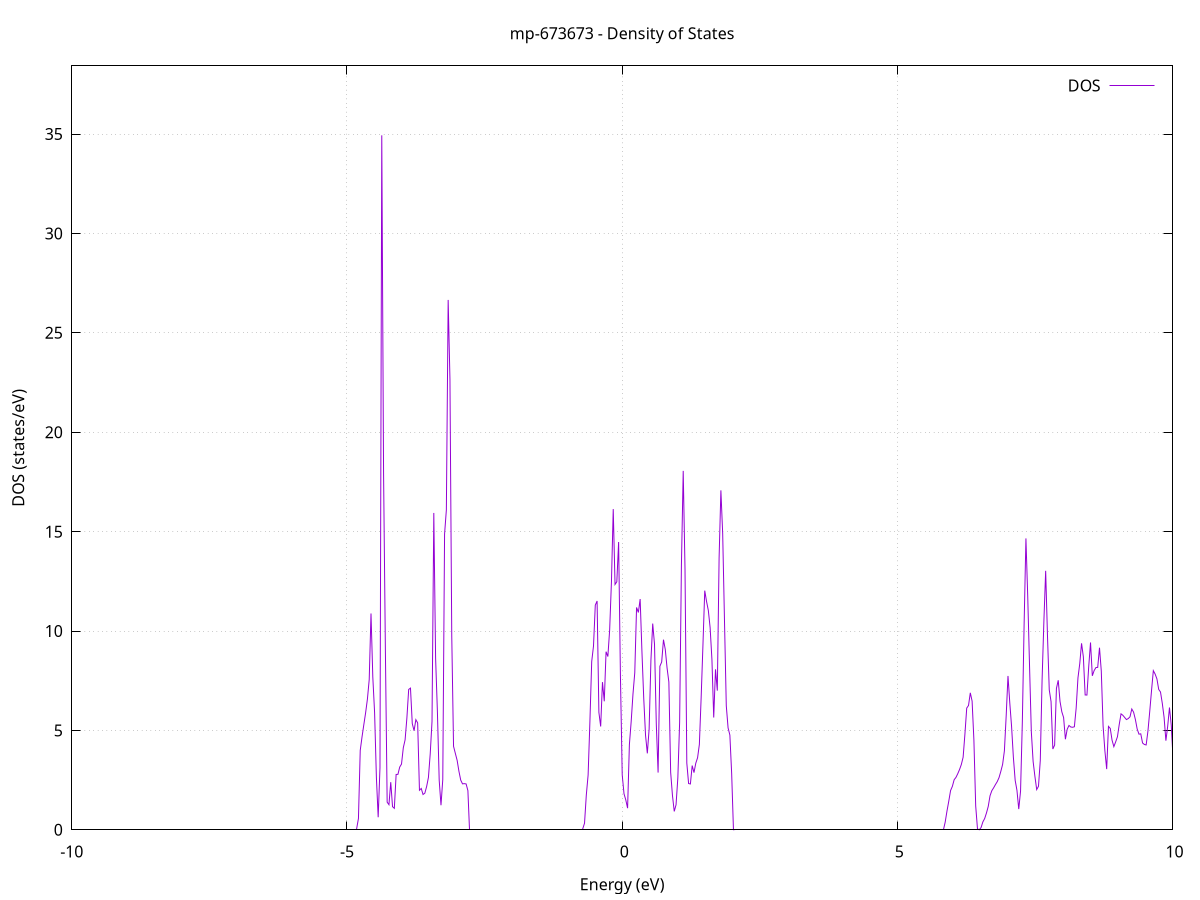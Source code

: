 set title 'mp-673673 - Density of States'
set xlabel 'Energy (eV)'
set ylabel 'DOS (states/eV)'
set grid
set xrange [-10:10]
set yrange [0:38.433]
set xzeroaxis lt -1
set terminal png size 800,600
set output 'mp-673673_dos_gnuplot.png'
plot '-' using 1:2 with lines title 'DOS'
-37.068400 0.000000
-37.035800 0.000000
-37.003200 0.000000
-36.970600 0.000000
-36.938000 0.000000
-36.905400 0.000000
-36.872800 0.000000
-36.840200 0.000000
-36.807600 0.000000
-36.775000 0.000000
-36.742400 0.000000
-36.709800 0.000000
-36.677200 0.000000
-36.644600 0.000000
-36.612000 0.000000
-36.579400 0.000000
-36.546800 0.000000
-36.514200 0.000000
-36.481600 0.000000
-36.449000 0.000000
-36.416400 0.000000
-36.383800 0.000000
-36.351200 0.000000
-36.318600 0.000000
-36.286000 0.000000
-36.253400 0.000000
-36.220800 0.000000
-36.188200 0.000000
-36.155600 0.000000
-36.123000 0.000000
-36.090400 0.000000
-36.057700 0.000000
-36.025100 0.000000
-35.992500 0.000000
-35.959900 0.000000
-35.927300 0.000000
-35.894700 0.000000
-35.862100 0.000000
-35.829500 0.000000
-35.796900 0.000000
-35.764300 0.000000
-35.731700 0.000000
-35.699100 0.000000
-35.666500 0.000000
-35.633900 0.000000
-35.601300 0.000000
-35.568700 0.000000
-35.536100 0.000000
-35.503500 0.000000
-35.470900 0.000000
-35.438300 0.000000
-35.405700 0.000000
-35.373100 0.000000
-35.340500 0.000000
-35.307900 0.000000
-35.275300 0.000000
-35.242700 0.000000
-35.210100 0.000000
-35.177500 0.000000
-35.144900 0.000000
-35.112300 0.000000
-35.079700 0.000000
-35.047100 0.000000
-35.014500 0.000000
-34.981800 0.000000
-34.949200 0.000000
-34.916600 0.000000
-34.884000 0.000000
-34.851400 0.000000
-34.818800 0.000000
-34.786200 0.000000
-34.753600 0.000000
-34.721000 0.000000
-34.688400 0.000000
-34.655800 0.000000
-34.623200 0.000000
-34.590600 0.000000
-34.558000 0.000000
-34.525400 0.000000
-34.492800 0.000000
-34.460200 0.000000
-34.427600 0.000000
-34.395000 0.000000
-34.362400 0.000000
-34.329800 0.000000
-34.297200 0.000000
-34.264600 0.000000
-34.232000 0.000000
-34.199400 0.000000
-34.166800 0.000000
-34.134200 0.000000
-34.101600 28.350800
-34.069000 0.000000
-34.036400 0.000000
-34.003800 0.000000
-33.971200 0.000000
-33.938600 36.189800
-33.905900 0.000000
-33.873300 0.000000
-33.840700 0.000000
-33.808100 0.000000
-33.775500 0.000000
-33.742900 0.000000
-33.710300 0.000000
-33.677700 0.000000
-33.645100 0.000000
-33.612500 0.000000
-33.579900 0.000000
-33.547300 0.000000
-33.514700 0.000000
-33.482100 0.000000
-33.449500 0.000000
-33.416900 0.000000
-33.384300 0.000000
-33.351700 0.000000
-33.319100 0.000000
-33.286500 0.000000
-33.253900 0.000000
-33.221300 0.000000
-33.188700 0.000000
-33.156100 0.000000
-33.123500 0.000000
-33.090900 0.000000
-33.058300 0.000000
-33.025700 0.000000
-32.993100 0.000000
-32.960500 0.000000
-32.927900 0.000000
-32.895300 0.000000
-32.862700 0.000000
-32.830100 0.000000
-32.797400 0.000000
-32.764800 0.000000
-32.732200 0.000000
-32.699600 0.000000
-32.667000 0.000000
-32.634400 0.000000
-32.601800 0.000000
-32.569200 0.000000
-32.536600 0.000000
-32.504000 0.000000
-32.471400 0.000000
-32.438800 0.000000
-32.406200 0.000000
-32.373600 0.000000
-32.341000 0.000000
-32.308400 0.000000
-32.275800 0.000000
-32.243200 0.000000
-32.210600 0.000000
-32.178000 0.000000
-32.145400 0.000000
-32.112800 0.000000
-32.080200 0.000000
-32.047600 0.000000
-32.015000 0.000000
-31.982400 0.000000
-31.949800 0.000000
-31.917200 0.000000
-31.884600 0.000000
-31.852000 0.000000
-31.819400 0.000000
-31.786800 0.000000
-31.754200 0.000000
-31.721500 0.000000
-31.688900 0.000000
-31.656300 0.000000
-31.623700 0.000000
-31.591100 0.000000
-31.558500 0.000000
-31.525900 0.000000
-31.493300 0.000000
-31.460700 0.000000
-31.428100 0.000000
-31.395500 0.000000
-31.362900 0.000000
-31.330300 0.000000
-31.297700 0.000000
-31.265100 0.000000
-31.232500 0.000000
-31.199900 0.000000
-31.167300 0.000000
-31.134700 0.000000
-31.102100 0.000000
-31.069500 0.000000
-31.036900 0.000000
-31.004300 0.000000
-30.971700 0.000000
-30.939100 0.000000
-30.906500 0.000000
-30.873900 0.000000
-30.841300 0.000000
-30.808700 0.000000
-30.776100 0.000000
-30.743500 0.000000
-30.710900 0.000000
-30.678300 0.000000
-30.645600 0.000000
-30.613000 0.000000
-30.580400 0.000000
-30.547800 0.000000
-30.515200 0.000000
-30.482600 0.000000
-30.450000 0.000000
-30.417400 0.000000
-30.384800 0.000000
-30.352200 0.000000
-30.319600 0.000000
-30.287000 0.000000
-30.254400 0.000000
-30.221800 0.000000
-30.189200 0.000000
-30.156600 0.000000
-30.124000 0.000000
-30.091400 0.000000
-30.058800 0.000000
-30.026200 0.000000
-29.993600 0.000000
-29.961000 0.000000
-29.928400 0.000000
-29.895800 0.000000
-29.863200 0.000000
-29.830600 0.000000
-29.798000 0.000000
-29.765400 0.000000
-29.732800 0.000000
-29.700200 0.000000
-29.667600 0.000000
-29.635000 0.000000
-29.602400 0.000000
-29.569700 0.000000
-29.537100 0.000000
-29.504500 0.000000
-29.471900 0.000000
-29.439300 0.000000
-29.406700 0.000000
-29.374100 0.000000
-29.341500 0.000000
-29.308900 0.000000
-29.276300 0.000000
-29.243700 0.000000
-29.211100 0.000000
-29.178500 0.000000
-29.145900 0.000000
-29.113300 0.000000
-29.080700 0.000000
-29.048100 0.000000
-29.015500 0.000000
-28.982900 0.000000
-28.950300 0.000000
-28.917700 0.000000
-28.885100 0.000000
-28.852500 0.000000
-28.819900 0.000000
-28.787300 0.000000
-28.754700 0.000000
-28.722100 0.000000
-28.689500 0.000000
-28.656900 0.000000
-28.624300 0.000000
-28.591700 0.000000
-28.559100 0.000000
-28.526500 0.000000
-28.493900 0.000000
-28.461200 0.000000
-28.428600 0.000000
-28.396000 0.000000
-28.363400 0.000000
-28.330800 0.000000
-28.298200 0.000000
-28.265600 0.000000
-28.233000 0.000000
-28.200400 0.000000
-28.167800 0.000000
-28.135200 0.000000
-28.102600 0.000000
-28.070000 0.000000
-28.037400 0.000000
-28.004800 0.000000
-27.972200 0.000000
-27.939600 0.000000
-27.907000 0.000000
-27.874400 0.000000
-27.841800 0.000000
-27.809200 0.000000
-27.776600 0.000000
-27.744000 0.000000
-27.711400 0.000000
-27.678800 0.000000
-27.646200 0.000000
-27.613600 0.000000
-27.581000 0.000000
-27.548400 0.000000
-27.515800 0.000000
-27.483200 0.000000
-27.450600 0.000000
-27.418000 0.000000
-27.385300 0.000000
-27.352700 0.000000
-27.320100 0.000000
-27.287500 0.000000
-27.254900 0.000000
-27.222300 0.000000
-27.189700 0.000000
-27.157100 0.000000
-27.124500 0.000000
-27.091900 0.000000
-27.059300 0.000000
-27.026700 0.000000
-26.994100 0.000000
-26.961500 0.000000
-26.928900 0.000000
-26.896300 0.000000
-26.863700 0.000000
-26.831100 0.000000
-26.798500 0.000000
-26.765900 0.000000
-26.733300 0.000000
-26.700700 0.000000
-26.668100 0.000000
-26.635500 0.000000
-26.602900 0.000000
-26.570300 0.000000
-26.537700 0.000000
-26.505100 0.000000
-26.472500 0.000000
-26.439900 0.000000
-26.407300 0.000000
-26.374700 0.000000
-26.342100 0.000000
-26.309400 0.000000
-26.276800 0.000000
-26.244200 0.000000
-26.211600 0.000000
-26.179000 0.000000
-26.146400 0.000000
-26.113800 0.000000
-26.081200 0.000000
-26.048600 0.000000
-26.016000 0.000000
-25.983400 0.000000
-25.950800 0.000000
-25.918200 0.000000
-25.885600 0.000000
-25.853000 0.000000
-25.820400 0.000000
-25.787800 0.000000
-25.755200 0.000000
-25.722600 0.000000
-25.690000 0.000000
-25.657400 0.000000
-25.624800 0.000000
-25.592200 0.000000
-25.559600 0.000000
-25.527000 0.000000
-25.494400 0.000000
-25.461800 0.000000
-25.429200 0.000000
-25.396600 0.000000
-25.364000 0.000000
-25.331400 0.000000
-25.298800 0.000000
-25.266200 0.000000
-25.233500 0.000000
-25.200900 0.000000
-25.168300 0.000000
-25.135700 0.000000
-25.103100 0.000000
-25.070500 0.000000
-25.037900 0.000000
-25.005300 0.000000
-24.972700 0.000000
-24.940100 0.000000
-24.907500 0.000000
-24.874900 0.000000
-24.842300 0.000000
-24.809700 0.000000
-24.777100 0.000000
-24.744500 0.000000
-24.711900 0.000000
-24.679300 0.000000
-24.646700 0.000000
-24.614100 0.000000
-24.581500 0.000000
-24.548900 0.000000
-24.516300 0.000000
-24.483700 0.000000
-24.451100 0.000000
-24.418500 0.000000
-24.385900 0.000000
-24.353300 0.000000
-24.320700 0.000000
-24.288100 0.000000
-24.255500 0.000000
-24.222900 0.000000
-24.190300 0.000000
-24.157700 0.000000
-24.125000 0.000000
-24.092400 0.000000
-24.059800 0.000000
-24.027200 0.000000
-23.994600 0.000000
-23.962000 0.000000
-23.929400 0.000000
-23.896800 0.000000
-23.864200 0.000000
-23.831600 0.000000
-23.799000 0.000000
-23.766400 0.000000
-23.733800 0.000000
-23.701200 0.000000
-23.668600 0.000000
-23.636000 0.000000
-23.603400 0.000000
-23.570800 0.000000
-23.538200 0.000000
-23.505600 0.000000
-23.473000 0.000000
-23.440400 0.000000
-23.407800 0.000000
-23.375200 0.000000
-23.342600 0.000000
-23.310000 0.000000
-23.277400 0.000000
-23.244800 0.000000
-23.212200 0.000000
-23.179600 0.000000
-23.147000 0.000000
-23.114400 0.000000
-23.081800 0.000000
-23.049100 0.000000
-23.016500 0.000000
-22.983900 0.000000
-22.951300 0.000000
-22.918700 0.000000
-22.886100 0.000000
-22.853500 0.000000
-22.820900 0.000000
-22.788300 0.000000
-22.755700 0.000000
-22.723100 0.000000
-22.690500 0.000000
-22.657900 0.000000
-22.625300 0.000000
-22.592700 0.000000
-22.560100 0.000000
-22.527500 0.000000
-22.494900 0.000000
-22.462300 0.000000
-22.429700 0.000000
-22.397100 0.000000
-22.364500 0.000000
-22.331900 0.000000
-22.299300 0.000000
-22.266700 0.000000
-22.234100 0.000000
-22.201500 0.000000
-22.168900 0.000000
-22.136300 0.000000
-22.103700 0.000000
-22.071100 0.000000
-22.038500 0.000000
-22.005900 0.000000
-21.973200 0.000000
-21.940600 0.000000
-21.908000 0.000000
-21.875400 0.000000
-21.842800 0.000000
-21.810200 0.000000
-21.777600 0.000000
-21.745000 0.000000
-21.712400 0.000000
-21.679800 0.000000
-21.647200 0.000000
-21.614600 0.000000
-21.582000 0.000000
-21.549400 0.000000
-21.516800 0.000000
-21.484200 0.000000
-21.451600 0.000000
-21.419000 0.000000
-21.386400 0.000000
-21.353800 0.000000
-21.321200 0.000000
-21.288600 19.414600
-21.256000 9.334700
-21.223400 7.999400
-21.190800 6.900000
-21.158200 5.307600
-21.125600 4.491900
-21.093000 4.662100
-21.060400 4.944500
-21.027800 0.000000
-20.995200 45.586600
-20.962600 4.026000
-20.930000 2.809500
-20.897300 0.727800
-20.864700 0.000000
-20.832100 0.000000
-20.799500 0.000000
-20.766900 0.000000
-20.734300 0.000000
-20.701700 0.000000
-20.669100 0.000000
-20.636500 0.000000
-20.603900 0.000000
-20.571300 0.000000
-20.538700 0.000000
-20.506100 0.000000
-20.473500 0.000000
-20.440900 0.000000
-20.408300 0.000000
-20.375700 0.000000
-20.343100 0.000000
-20.310500 0.000000
-20.277900 0.000000
-20.245300 0.000000
-20.212700 0.000000
-20.180100 0.000000
-20.147500 0.000000
-20.114900 0.000000
-20.082300 0.000000
-20.049700 0.000000
-20.017100 0.000000
-19.984500 0.000000
-19.951900 0.000000
-19.919300 0.000000
-19.886700 0.000000
-19.854100 0.000000
-19.821500 0.000000
-19.788800 0.000000
-19.756200 0.000000
-19.723600 0.000000
-19.691000 0.000000
-19.658400 0.000000
-19.625800 0.000000
-19.593200 0.000000
-19.560600 0.000000
-19.528000 0.000000
-19.495400 0.000000
-19.462800 0.000000
-19.430200 0.000000
-19.397600 0.000000
-19.365000 0.000000
-19.332400 0.000000
-19.299800 0.000000
-19.267200 0.000000
-19.234600 0.000000
-19.202000 0.000000
-19.169400 0.000000
-19.136800 0.000000
-19.104200 0.000000
-19.071600 0.000000
-19.039000 0.000000
-19.006400 0.000000
-18.973800 0.000000
-18.941200 0.000000
-18.908600 0.000000
-18.876000 0.000000
-18.843400 0.000000
-18.810800 0.000000
-18.778200 0.000000
-18.745600 0.000000
-18.712900 0.000000
-18.680300 0.000000
-18.647700 0.000000
-18.615100 0.000000
-18.582500 0.000000
-18.549900 0.000000
-18.517300 0.000000
-18.484700 0.000000
-18.452100 0.000000
-18.419500 0.000000
-18.386900 0.000000
-18.354300 0.000000
-18.321700 0.000000
-18.289100 0.000000
-18.256500 0.000000
-18.223900 0.000000
-18.191300 0.000000
-18.158700 0.000000
-18.126100 0.000000
-18.093500 0.000000
-18.060900 0.000000
-18.028300 0.000000
-17.995700 0.000000
-17.963100 0.000000
-17.930500 0.000000
-17.897900 0.000000
-17.865300 0.000000
-17.832700 0.000000
-17.800100 0.000000
-17.767500 0.000000
-17.734900 0.000000
-17.702300 0.000000
-17.669700 0.000000
-17.637000 0.000000
-17.604400 0.000000
-17.571800 0.000000
-17.539200 0.000000
-17.506600 0.000000
-17.474000 0.000000
-17.441400 0.000000
-17.408800 0.000000
-17.376200 0.000000
-17.343600 0.000000
-17.311000 0.000000
-17.278400 0.000000
-17.245800 0.000000
-17.213200 0.000000
-17.180600 0.000000
-17.148000 0.000000
-17.115400 0.000000
-17.082800 0.000000
-17.050200 0.000000
-17.017600 0.000000
-16.985000 0.000000
-16.952400 0.000000
-16.919800 0.000000
-16.887200 0.000000
-16.854600 0.000000
-16.822000 0.000000
-16.789400 0.000000
-16.756800 3.314600
-16.724200 3.041200
-16.691600 3.829700
-16.659000 4.604100
-16.626400 6.311900
-16.593800 11.562500
-16.561100 16.267800
-16.528500 11.066000
-16.495900 1.080100
-16.463300 0.836900
-16.430700 6.045100
-16.398100 6.602500
-16.365500 5.682600
-16.332900 4.839000
-16.300300 3.403900
-16.267700 2.992900
-16.235100 2.638100
-16.202500 2.374900
-16.169900 2.087800
-16.137300 1.881800
-16.104700 1.788900
-16.072100 1.684100
-16.039500 1.560900
-16.006900 1.470200
-15.974300 1.363200
-15.941700 1.273700
-15.909100 1.218200
-15.876500 1.160200
-15.843900 1.096300
-15.811300 1.041000
-15.778700 0.988600
-15.746100 0.933400
-15.713500 0.883000
-15.680900 0.835100
-15.648300 0.791200
-15.615700 0.749200
-15.583100 0.721900
-15.550500 0.685300
-15.517900 4.478200
-15.485300 16.031000
-15.452600 10.654300
-15.420000 16.270400
-15.387400 7.968000
-15.354800 15.330500
-15.322200 25.131100
-15.289600 16.790500
-15.257000 11.482500
-15.224400 18.969300
-15.191800 25.490300
-15.159200 22.590500
-15.126600 4.049400
-15.094000 5.938000
-15.061400 10.610800
-15.028800 9.022600
-14.996200 6.158900
-14.963600 4.903000
-14.931000 3.816600
-14.898400 3.205300
-14.865800 2.832600
-14.833200 2.716100
-14.800600 2.372100
-14.768000 2.126600
-14.735400 0.000000
-14.702800 0.000000
-14.670200 0.000000
-14.637600 0.000000
-14.605000 0.000000
-14.572400 0.000000
-14.539800 0.000000
-14.507200 0.000000
-14.474600 0.000000
-14.442000 0.000000
-14.409400 0.000000
-14.376700 0.000000
-14.344100 0.000000
-14.311500 0.000000
-14.278900 0.000000
-14.246300 0.000000
-14.213700 0.000000
-14.181100 0.000000
-14.148500 0.000000
-14.115900 0.000000
-14.083300 0.000000
-14.050700 0.000000
-14.018100 0.000000
-13.985500 0.000000
-13.952900 0.000000
-13.920300 0.000000
-13.887700 0.033000
-13.855100 0.627100
-13.822500 0.694000
-13.789900 0.744800
-13.757300 0.768500
-13.724700 0.796800
-13.692100 0.852400
-13.659500 0.908000
-13.626900 0.939000
-13.594300 0.996500
-13.561700 1.062000
-13.529100 1.114200
-13.496500 1.163300
-13.463900 1.212500
-13.431300 1.288900
-13.398700 1.411600
-13.366100 1.512400
-13.333500 1.594900
-13.300800 1.675300
-13.268200 1.780000
-13.235600 1.996000
-13.203000 2.742700
-13.170400 3.641500
-13.137800 4.681600
-13.105200 6.243200
-13.072600 6.833100
-13.040000 7.035500
-13.007400 7.996200
-12.974800 9.168700
-12.942200 9.714200
-12.909600 5.315000
-12.877000 4.362300
-12.844400 5.589400
-12.811800 8.324700
-12.779200 14.011200
-12.746600 2.250600
-12.714000 1.726100
-12.681400 3.477300
-12.648800 9.268900
-12.616200 16.482900
-12.583600 9.793500
-12.551000 4.867400
-12.518400 4.154300
-12.485800 3.608700
-12.453200 3.361600
-12.420600 2.946900
-12.388000 2.498200
-12.355400 0.000000
-12.322800 0.000000
-12.290200 0.000000
-12.257600 0.608200
-12.224900 2.913400
-12.192300 5.710300
-12.159700 8.006700
-12.127100 13.524000
-12.094500 13.826000
-12.061900 7.878000
-12.029300 4.870900
-11.996700 2.316100
-11.964100 0.317300
-11.931500 0.000000
-11.898900 0.000000
-11.866300 0.000000
-11.833700 0.000000
-11.801100 0.000000
-11.768500 0.000000
-11.735900 0.000000
-11.703300 0.000000
-11.670700 0.000000
-11.638100 0.000000
-11.605500 0.000000
-11.572900 0.000000
-11.540300 0.000000
-11.507700 0.000000
-11.475100 0.000000
-11.442500 0.000000
-11.409900 0.000000
-11.377300 0.000000
-11.344700 0.000000
-11.312100 0.000000
-11.279500 0.000000
-11.246900 0.000000
-11.214300 0.000000
-11.181700 0.000000
-11.149100 0.000000
-11.116400 0.000000
-11.083800 0.000000
-11.051200 0.000000
-11.018600 0.000000
-10.986000 0.000000
-10.953400 0.000000
-10.920800 0.000000
-10.888200 0.000000
-10.855600 0.000000
-10.823000 0.000000
-10.790400 0.000000
-10.757800 0.000000
-10.725200 0.000000
-10.692600 0.000000
-10.660000 0.000000
-10.627400 0.000000
-10.594800 0.000000
-10.562200 0.000000
-10.529600 0.000000
-10.497000 0.000000
-10.464400 0.000000
-10.431800 0.000000
-10.399200 0.000000
-10.366600 0.000000
-10.334000 0.000000
-10.301400 0.000000
-10.268800 0.000000
-10.236200 0.000000
-10.203600 0.000000
-10.171000 0.000000
-10.138400 0.000000
-10.105800 0.000000
-10.073200 0.000000
-10.040500 0.000000
-10.007900 0.000000
-9.975300 0.000000
-9.942700 0.000000
-9.910100 0.000000
-9.877500 0.000000
-9.844900 0.000000
-9.812300 0.000000
-9.779700 0.000000
-9.747100 0.000000
-9.714500 0.000000
-9.681900 0.000000
-9.649300 0.000000
-9.616700 0.000000
-9.584100 0.000000
-9.551500 0.000000
-9.518900 0.000000
-9.486300 0.000000
-9.453700 0.000000
-9.421100 0.000000
-9.388500 0.000000
-9.355900 0.000000
-9.323300 0.000000
-9.290700 0.000000
-9.258100 0.000000
-9.225500 0.000000
-9.192900 0.000000
-9.160300 0.000000
-9.127700 0.000000
-9.095100 0.000000
-9.062500 0.000000
-9.029900 0.000000
-8.997300 0.000000
-8.964600 0.000000
-8.932000 0.000000
-8.899400 0.000000
-8.866800 0.000000
-8.834200 0.000000
-8.801600 0.000000
-8.769000 0.000000
-8.736400 0.000000
-8.703800 0.000000
-8.671200 0.000000
-8.638600 0.000000
-8.606000 0.000000
-8.573400 0.000000
-8.540800 0.000000
-8.508200 0.000000
-8.475600 0.000000
-8.443000 0.000000
-8.410400 0.000000
-8.377800 0.000000
-8.345200 0.000000
-8.312600 0.000000
-8.280000 0.000000
-8.247400 0.000000
-8.214800 0.000000
-8.182200 0.000000
-8.149600 0.000000
-8.117000 0.000000
-8.084400 0.000000
-8.051800 0.000000
-8.019200 0.000000
-7.986600 0.000000
-7.954000 0.000000
-7.921400 0.000000
-7.888700 0.000000
-7.856100 0.000000
-7.823500 0.000000
-7.790900 0.000000
-7.758300 0.000000
-7.725700 0.000000
-7.693100 0.000000
-7.660500 0.000000
-7.627900 0.000000
-7.595300 0.000000
-7.562700 0.000000
-7.530100 0.000000
-7.497500 0.000000
-7.464900 0.000000
-7.432300 0.000000
-7.399700 0.000000
-7.367100 0.000000
-7.334500 0.000000
-7.301900 0.000000
-7.269300 0.000000
-7.236700 0.000000
-7.204100 0.000000
-7.171500 0.000000
-7.138900 0.000000
-7.106300 0.000000
-7.073700 0.000000
-7.041100 0.000000
-7.008500 0.000000
-6.975900 0.000000
-6.943300 0.000000
-6.910700 0.000000
-6.878100 0.000000
-6.845500 0.000000
-6.812900 0.000000
-6.780200 0.000000
-6.747600 0.000000
-6.715000 0.000000
-6.682400 0.000000
-6.649800 0.000000
-6.617200 0.000000
-6.584600 0.000000
-6.552000 0.000000
-6.519400 0.000000
-6.486800 0.000000
-6.454200 0.000000
-6.421600 0.000000
-6.389000 0.000000
-6.356400 0.000000
-6.323800 0.000000
-6.291200 0.000000
-6.258600 0.000000
-6.226000 0.000000
-6.193400 0.000000
-6.160800 0.000000
-6.128200 0.000000
-6.095600 0.000000
-6.063000 0.000000
-6.030400 0.000000
-5.997800 0.000000
-5.965200 0.000000
-5.932600 0.000000
-5.900000 0.000000
-5.867400 0.000000
-5.834800 0.000000
-5.802200 0.000000
-5.769600 0.000000
-5.737000 0.000000
-5.704300 0.000000
-5.671700 0.000000
-5.639100 0.000000
-5.606500 0.000000
-5.573900 0.000000
-5.541300 0.000000
-5.508700 0.000000
-5.476100 0.000000
-5.443500 0.000000
-5.410900 0.000000
-5.378300 0.000000
-5.345700 0.000000
-5.313100 0.000000
-5.280500 0.000000
-5.247900 0.000000
-5.215300 0.000000
-5.182700 0.000000
-5.150100 0.000000
-5.117500 0.000000
-5.084900 0.000000
-5.052300 0.000000
-5.019700 0.000000
-4.987100 0.000000
-4.954500 0.000000
-4.921900 0.000000
-4.889300 0.000000
-4.856700 0.000000
-4.824100 0.000000
-4.791500 0.567700
-4.758900 3.995700
-4.726300 4.675300
-4.693700 5.288600
-4.661100 5.887900
-4.628400 6.577100
-4.595800 7.555700
-4.563200 10.882100
-4.530600 7.684800
-4.498000 5.894200
-4.465400 2.635900
-4.432800 0.631000
-4.400200 3.126900
-4.367600 34.938800
-4.335000 17.935000
-4.302400 9.141400
-4.269800 1.389700
-4.237200 1.262100
-4.204600 2.396000
-4.172000 1.162300
-4.139400 1.079200
-4.106800 2.783500
-4.074200 2.788100
-4.041600 3.154600
-4.009000 3.305900
-3.976400 4.125200
-3.943800 4.524200
-3.911200 5.630600
-3.878600 7.060600
-3.846000 7.126800
-3.813400 5.342400
-3.780800 4.982600
-3.748200 5.539500
-3.715600 5.375300
-3.683000 1.990000
-3.650400 2.078200
-3.617800 1.774700
-3.585200 1.842700
-3.552500 2.175700
-3.519900 2.633000
-3.487300 3.820400
-3.454700 5.451500
-3.422100 15.940700
-3.389500 8.627400
-3.356900 5.953300
-3.324300 2.494600
-3.291700 1.233700
-3.259100 2.526200
-3.226500 14.877700
-3.193900 16.094300
-3.161300 26.658300
-3.128700 22.651600
-3.096100 9.758300
-3.063500 4.200100
-3.030900 3.843900
-2.998300 3.494200
-2.965700 2.944400
-2.933100 2.498700
-2.900500 2.310000
-2.867900 2.321400
-2.835300 2.306600
-2.802700 1.970500
-2.770100 0.000000
-2.737500 0.000000
-2.704900 0.000000
-2.672300 0.000000
-2.639700 0.000000
-2.607100 0.000000
-2.574500 0.000000
-2.541900 0.000000
-2.509300 0.000000
-2.476700 0.000000
-2.444000 0.000000
-2.411400 0.000000
-2.378800 0.000000
-2.346200 0.000000
-2.313600 0.000000
-2.281000 0.000000
-2.248400 0.000000
-2.215800 0.000000
-2.183200 0.000000
-2.150600 0.000000
-2.118000 0.000000
-2.085400 0.000000
-2.052800 0.000000
-2.020200 0.000000
-1.987600 0.000000
-1.955000 0.000000
-1.922400 0.000000
-1.889800 0.000000
-1.857200 0.000000
-1.824600 0.000000
-1.792000 0.000000
-1.759400 0.000000
-1.726800 0.000000
-1.694200 0.000000
-1.661600 0.000000
-1.629000 0.000000
-1.596400 0.000000
-1.563800 0.000000
-1.531200 0.000000
-1.498600 0.000000
-1.466000 0.000000
-1.433400 0.000000
-1.400800 0.000000
-1.368100 0.000000
-1.335500 0.000000
-1.302900 0.000000
-1.270300 0.000000
-1.237700 0.000000
-1.205100 0.000000
-1.172500 0.000000
-1.139900 0.000000
-1.107300 0.000000
-1.074700 0.000000
-1.042100 0.000000
-1.009500 0.000000
-0.976900 0.000000
-0.944300 0.000000
-0.911700 0.000000
-0.879100 0.000000
-0.846500 0.000000
-0.813900 0.000000
-0.781300 0.000000
-0.748700 0.000000
-0.716100 0.000000
-0.683500 0.328600
-0.650900 1.756300
-0.618300 2.753700
-0.585700 5.448400
-0.553100 8.463800
-0.520500 9.244800
-0.487900 11.302500
-0.455300 11.509700
-0.422700 5.909100
-0.390100 5.197400
-0.357500 7.428500
-0.324900 6.463900
-0.292200 8.960300
-0.259600 8.715500
-0.227000 10.048200
-0.194400 12.477000
-0.161800 16.134500
-0.129200 12.343800
-0.096600 12.479900
-0.064000 14.478400
-0.031400 7.775400
0.001200 2.763200
0.033800 1.812100
0.066400 1.499100
0.099000 1.087400
0.131600 4.284900
0.164200 5.448300
0.196800 6.828900
0.229400 7.901700
0.262000 11.185900
0.294600 10.933500
0.327200 11.608100
0.359800 8.948700
0.392400 6.609100
0.425000 4.758200
0.457600 3.845400
0.490200 5.069200
0.522800 8.519900
0.555400 10.373700
0.588000 9.338600
0.620600 5.315100
0.653200 2.877500
0.685800 8.226700
0.718400 8.442000
0.751000 9.564100
0.783700 9.075300
0.816300 8.137500
0.848900 7.434900
0.881500 2.890800
0.914100 1.727900
0.946700 0.924200
0.979300 1.256600
1.011900 2.609800
1.044500 5.401600
1.077100 13.325200
1.109700 18.055700
1.142300 13.088900
1.174900 3.357500
1.207500 2.325600
1.240100 2.304900
1.272700 3.230700
1.305300 2.876200
1.337900 3.349000
1.370500 3.622500
1.403100 4.293000
1.435700 6.660900
1.468300 9.304200
1.500900 12.033000
1.533500 11.490100
1.566100 11.032900
1.598700 10.169100
1.631300 8.568600
1.663900 5.648100
1.696500 8.071900
1.729100 7.000600
1.761700 13.683700
1.794300 17.076100
1.826900 14.896200
1.859500 10.529300
1.892200 6.240100
1.924800 5.127200
1.957400 4.763100
1.990000 2.825800
2.022600 0.001900
2.055200 0.000000
2.087800 0.000000
2.120400 0.000000
2.153000 0.000000
2.185600 0.000000
2.218200 0.000000
2.250800 0.000000
2.283400 0.000000
2.316000 0.000000
2.348600 0.000000
2.381200 0.000000
2.413800 0.000000
2.446400 0.000000
2.479000 0.000000
2.511600 0.000000
2.544200 0.000000
2.576800 0.000000
2.609400 0.000000
2.642000 0.000000
2.674600 0.000000
2.707200 0.000000
2.739800 0.000000
2.772400 0.000000
2.805000 0.000000
2.837600 0.000000
2.870200 0.000000
2.902800 0.000000
2.935400 0.000000
2.968100 0.000000
3.000700 0.000000
3.033300 0.000000
3.065900 0.000000
3.098500 0.000000
3.131100 0.000000
3.163700 0.000000
3.196300 0.000000
3.228900 0.000000
3.261500 0.000000
3.294100 0.000000
3.326700 0.000000
3.359300 0.000000
3.391900 0.000000
3.424500 0.000000
3.457100 0.000000
3.489700 0.000000
3.522300 0.000000
3.554900 0.000000
3.587500 0.000000
3.620100 0.000000
3.652700 0.000000
3.685300 0.000000
3.717900 0.000000
3.750500 0.000000
3.783100 0.000000
3.815700 0.000000
3.848300 0.000000
3.880900 0.000000
3.913500 0.000000
3.946100 0.000000
3.978700 0.000000
4.011300 0.000000
4.044000 0.000000
4.076600 0.000000
4.109200 0.000000
4.141800 0.000000
4.174400 0.000000
4.207000 0.000000
4.239600 0.000000
4.272200 0.000000
4.304800 0.000000
4.337400 0.000000
4.370000 0.000000
4.402600 0.000000
4.435200 0.000000
4.467800 0.000000
4.500400 0.000000
4.533000 0.000000
4.565600 0.000000
4.598200 0.000000
4.630800 0.000000
4.663400 0.000000
4.696000 0.000000
4.728600 0.000000
4.761200 0.000000
4.793800 0.000000
4.826400 0.000000
4.859000 0.000000
4.891600 0.000000
4.924200 0.000000
4.956800 0.000000
4.989400 0.000000
5.022000 0.000000
5.054600 0.000000
5.087200 0.000000
5.119900 0.000000
5.152500 0.000000
5.185100 0.000000
5.217700 0.000000
5.250300 0.000000
5.282900 0.000000
5.315500 0.000000
5.348100 0.000000
5.380700 0.000000
5.413300 0.000000
5.445900 0.000000
5.478500 0.000000
5.511100 0.000000
5.543700 0.000000
5.576300 0.000000
5.608900 0.000000
5.641500 0.000000
5.674100 0.000000
5.706700 0.000000
5.739300 0.000000
5.771900 0.000000
5.804500 0.000000
5.837100 0.000000
5.869700 0.384200
5.902300 0.941000
5.934900 1.439000
5.967500 1.973300
6.000100 2.183800
6.032700 2.517800
6.065300 2.635200
6.097900 2.819900
6.130500 3.031100
6.163100 3.284000
6.195700 3.650400
6.228400 4.818900
6.261000 6.121400
6.293600 6.253700
6.326200 6.890000
6.358800 6.473600
6.391400 4.512800
6.424000 1.198600
6.456600 0.042300
6.489200 0.000000
6.521800 0.112400
6.554400 0.394900
6.587000 0.565100
6.619600 0.842900
6.652200 1.177200
6.684800 1.713300
6.717400 1.967900
6.750000 2.111100
6.782600 2.273100
6.815200 2.420400
6.847800 2.622600
6.880400 2.934700
6.913000 3.286400
6.945600 3.972000
6.978200 5.743200
7.010800 7.738000
7.043400 6.386400
7.076000 5.198800
7.108600 3.653100
7.141200 2.491300
7.173800 1.981500
7.206400 1.040100
7.239000 1.943600
7.271600 5.426400
7.304300 10.393800
7.336900 14.660300
7.369500 11.741300
7.402100 8.279300
7.434700 4.938200
7.467300 3.442500
7.499900 2.688000
7.532500 2.022700
7.565100 2.189800
7.597700 3.487800
7.630300 7.523700
7.662900 10.473400
7.695500 13.028300
7.728100 9.792900
7.760700 7.038300
7.793300 6.450500
7.825900 4.062000
7.858500 4.263200
7.891100 7.112600
7.923700 7.522700
7.956300 6.458700
7.988900 5.936100
8.021500 5.647000
8.054100 4.554900
8.086700 5.059200
8.119300 5.248300
8.151900 5.170700
8.184500 5.157200
8.217100 5.182300
8.249700 6.122700
8.282300 7.642900
8.314900 8.357500
8.347500 9.381400
8.380200 8.703800
8.412800 6.782300
8.445400 6.778700
8.478000 8.218900
8.510600 9.422000
8.543200 7.745600
8.575800 8.007700
8.608400 8.161800
8.641000 8.170000
8.673600 9.161500
8.706200 7.984800
8.738800 5.221900
8.771400 3.974600
8.804000 3.052600
8.836600 5.200300
8.869200 5.099600
8.901800 4.507600
8.934400 4.181900
8.967000 4.420100
8.999600 4.680700
9.032200 5.296500
9.064800 5.832800
9.097400 5.761700
9.130000 5.654000
9.162600 5.544500
9.195200 5.593200
9.227800 5.683600
9.260400 6.076700
9.293000 5.916100
9.325600 5.548100
9.358200 5.068400
9.390800 4.810300
9.423400 4.827000
9.456100 4.366500
9.488700 4.291600
9.521300 4.267400
9.553900 4.970500
9.586500 5.953700
9.619100 7.006200
9.651700 8.005300
9.684300 7.834700
9.716900 7.592600
9.749500 7.062600
9.782100 6.930400
9.814700 6.359700
9.847300 5.653000
9.879900 4.482200
9.912500 5.205600
9.945100 6.151600
9.977700 5.249100
10.010300 3.570900
10.042900 4.179900
10.075500 5.351400
10.108100 5.955300
10.140700 6.780500
10.173300 7.255100
10.205900 8.032500
10.238500 8.515600
10.271100 7.482400
10.303700 7.307900
10.336300 6.957000
10.368900 4.746100
10.401500 1.850100
10.434100 1.970500
10.466700 3.379800
10.499300 4.075500
10.531900 3.367300
10.564600 3.285900
10.597200 2.692300
10.629800 2.492200
10.662400 2.525200
10.695000 2.419700
10.727600 2.261300
10.760200 1.686300
10.792800 1.456100
10.825400 1.327000
10.858000 1.305400
10.890600 1.289000
10.923200 1.275000
10.955800 1.266400
10.988400 1.265600
11.021000 1.271600
11.053600 1.284000
11.086200 1.295700
11.118800 1.311000
11.151400 1.329200
11.184000 1.348300
11.216600 1.370600
11.249200 1.396900
11.281800 1.425800
11.314400 1.466000
11.347000 1.585300
11.379600 1.633300
11.412200 1.679700
11.444800 1.705500
11.477400 1.730900
11.510000 1.744300
11.542600 1.775100
11.575200 1.797700
11.607800 1.817600
11.640500 1.857200
11.673100 1.937800
11.705700 1.999700
11.738300 2.008800
11.770900 1.909900
11.803500 1.815000
11.836100 1.757100
11.868700 1.746700
11.901300 1.758700
11.933900 1.770600
11.966500 1.748700
11.999100 1.679900
12.031700 1.655800
12.064300 1.660600
12.096900 1.703600
12.129500 1.720900
12.162100 1.648900
12.194700 1.649800
12.227300 1.633200
12.259900 1.530000
12.292500 1.356200
12.325100 1.340800
12.357700 1.350300
12.390300 1.605000
12.422900 1.655200
12.455500 1.907300
12.488100 2.126800
12.520700 1.986000
12.553300 1.951200
12.585900 1.579300
12.618500 1.333600
12.651100 1.071700
12.683700 1.121900
12.716400 1.142900
12.749000 1.092600
12.781600 1.023300
12.814200 1.001000
12.846800 1.054800
12.879400 1.109700
12.912000 1.209000
12.944600 1.134900
12.977200 1.089800
13.009800 1.171400
13.042400 1.325300
13.075000 1.610100
13.107600 1.831000
13.140200 2.008800
13.172800 2.151000
13.205400 2.472300
13.238000 2.708200
13.270600 3.036300
13.303200 3.478600
13.335800 4.126900
13.368400 4.548000
13.401000 4.209400
13.433600 3.959000
13.466200 3.794700
13.498800 3.310500
13.531400 2.801600
13.564000 2.219600
13.596600 1.837500
13.629200 1.547600
13.661800 0.915100
13.694400 0.371900
13.727000 0.175100
13.759600 0.064500
13.792300 0.019000
13.824900 0.084800
13.857500 0.215500
13.890100 0.342000
13.922700 0.598800
13.955300 1.191100
13.987900 2.051200
14.020500 3.223900
14.053100 4.274800
14.085700 4.290000
14.118300 4.202800
14.150900 4.191000
14.183500 3.750000
14.216100 3.076700
14.248700 2.425400
14.281300 1.990400
14.313900 1.769100
14.346500 1.644300
14.379100 1.542300
14.411700 1.477400
14.444300 1.448600
14.476900 1.407100
14.509500 1.376000
14.542100 1.388700
14.574700 1.422900
14.607300 1.598500
14.639900 1.751100
14.672500 1.994400
14.705100 2.552300
14.737700 3.070400
14.770300 3.425700
14.802900 3.520200
14.835500 3.429600
14.868100 3.279300
14.900800 3.041900
14.933400 3.034200
14.966000 3.067600
14.998600 3.114800
15.031200 3.046800
15.063800 3.172300
15.096400 3.058800
15.129000 2.878000
15.161600 2.774800
15.194200 2.612700
15.226800 2.547700
15.259400 2.438100
15.292000 2.136200
15.324600 2.012100
15.357200 2.084800
15.389800 2.184500
15.422400 2.325600
15.455000 2.464000
15.487600 2.591500
15.520200 2.834100
15.552800 3.117000
15.585400 3.139700
15.618000 3.629100
15.650600 3.838400
15.683200 3.771100
15.715800 3.586200
15.748400 3.300600
15.781000 2.979800
15.813600 2.578400
15.846200 2.364200
15.878800 2.289000
15.911400 2.321100
15.944000 2.419500
15.976700 2.693100
16.009300 2.949400
16.041900 3.291600
16.074500 3.551900
16.107100 3.604400
16.139700 3.450400
16.172300 3.116000
16.204900 2.850500
16.237500 2.664600
16.270100 2.492400
16.302700 2.450600
16.335300 2.469000
16.367900 2.349800
16.400500 2.292800
16.433100 2.325000
16.465700 2.623400
16.498300 2.941500
16.530900 3.172500
16.563500 3.303300
16.596100 3.545500
16.628700 3.681100
16.661300 3.647100
16.693900 3.479500
16.726500 3.289300
16.759100 2.975400
16.791700 2.606600
16.824300 2.242000
16.856900 2.226900
16.889500 2.370100
16.922100 2.486000
16.954700 2.587400
16.987300 2.802000
17.019900 3.233100
17.052600 3.883800
17.085200 4.017800
17.117800 3.912100
17.150400 4.165000
17.183000 3.979800
17.215600 3.439900
17.248200 3.070800
17.280800 2.844500
17.313400 2.598600
17.346000 2.369800
17.378600 2.292300
17.411200 2.265400
17.443800 2.236100
17.476400 2.290200
17.509000 2.153200
17.541600 2.088600
17.574200 1.923500
17.606800 1.952300
17.639400 2.043200
17.672000 2.135700
17.704600 2.309300
17.737200 2.421800
17.769800 2.543800
17.802400 2.955300
17.835000 3.864900
17.867600 4.443200
17.900200 4.846100
17.932800 5.314900
17.965400 5.706500
17.998000 5.695200
18.030600 5.494000
18.063200 4.373400
18.095800 4.356800
18.128500 3.896900
18.161100 3.602500
18.193700 3.726000
18.226300 3.772200
18.258900 3.706100
18.291500 3.762800
18.324100 4.105600
18.356700 4.783900
18.389300 4.608900
18.421900 4.286300
18.454500 4.030300
18.487100 3.860600
18.519700 3.908100
18.552300 3.577200
18.584900 3.518700
18.617500 3.650000
18.650100 3.482400
18.682700 3.656600
18.715300 4.157700
18.747900 4.210200
18.780500 4.400100
18.813100 4.771300
18.845700 4.852800
18.878300 4.358000
18.910900 3.976300
18.943500 4.221000
18.976100 4.070000
19.008700 3.738700
19.041300 3.949800
19.073900 3.647000
19.106500 4.011000
19.139100 4.140800
19.171700 4.471300
19.204300 5.359500
19.237000 5.395800
19.269600 4.665200
19.302200 3.122800
19.334800 2.574200
19.367400 2.573100
19.400000 2.294700
19.432600 2.125300
19.465200 2.501300
19.497800 3.815900
19.530400 4.787600
19.563000 5.474000
19.595600 5.413300
19.628200 5.433200
19.660800 5.323700
19.693400 5.034500
19.726000 4.685100
19.758600 4.326700
19.791200 4.043000
19.823800 3.812700
19.856400 3.735000
19.889000 3.978200
19.921600 3.967300
19.954200 3.981000
19.986800 4.200700
20.019400 4.367500
20.052000 4.069900
20.084600 4.060700
20.117200 3.999900
20.149800 4.027900
20.182400 4.316900
20.215000 4.789400
20.247600 5.043400
20.280200 4.879600
20.312900 4.300400
20.345500 3.921100
20.378100 3.969500
20.410700 4.145600
20.443300 4.205100
20.475900 4.478200
20.508500 4.136500
20.541100 3.988800
20.573700 4.005800
20.606300 3.666800
20.638900 3.712500
20.671500 3.863200
20.704100 3.995200
20.736700 3.941900
20.769300 3.660500
20.801900 3.078800
20.834500 2.752800
20.867100 2.773600
20.899700 2.905500
20.932300 2.925100
20.964900 3.010300
20.997500 3.027400
21.030100 3.118200
21.062700 3.039900
21.095300 3.199600
21.127900 3.196300
21.160500 3.113100
21.193100 3.252500
21.225700 3.334900
21.258300 3.264400
21.290900 3.379500
21.323500 3.486500
21.356100 3.417800
21.388800 3.362900
21.421400 3.607400
21.454000 3.841300
21.486600 3.839000
21.519200 3.859300
21.551800 4.014300
21.584400 4.390800
21.617000 4.481500
21.649600 4.793700
21.682200 4.656100
21.714800 4.530900
21.747400 4.549300
21.780000 4.547100
21.812600 4.192700
21.845200 4.028000
21.877800 3.924000
21.910400 3.730700
21.943000 3.526900
21.975600 3.501400
22.008200 3.528300
22.040800 3.597900
22.073400 3.820400
22.106000 4.268300
22.138600 4.354900
22.171200 4.206900
22.203800 4.328300
22.236400 5.018200
22.269000 4.957700
22.301600 5.184600
22.334200 5.187200
22.366800 4.949900
22.399400 4.482400
22.432000 4.496900
22.464700 4.463700
22.497300 4.334600
22.529900 3.998700
22.562500 3.442400
22.595100 3.229500
22.627700 3.362900
22.660300 3.634900
22.692900 4.008400
22.725500 4.619600
22.758100 5.017900
22.790700 5.009500
22.823300 4.775200
22.855900 4.378600
22.888500 3.762200
22.921100 3.305400
22.953700 2.589800
22.986300 2.286500
23.018900 2.116500
23.051500 2.021100
23.084100 1.867600
23.116700 2.090800
23.149300 2.379100
23.181900 2.772200
23.214500 3.350800
23.247100 3.771000
23.279700 4.063500
23.312300 4.339600
23.344900 4.821200
23.377500 4.956900
23.410100 5.025400
23.442700 4.883300
23.475300 3.931000
23.507900 3.501300
23.540500 3.262200
23.573200 2.864500
23.605800 2.549600
23.638400 2.366300
23.671000 2.252700
23.703600 2.332900
23.736200 2.663400
23.768800 3.147000
23.801400 3.847800
23.834000 4.300000
23.866600 4.650600
23.899200 4.874100
23.931800 5.082100
23.964400 5.537100
23.997000 5.556100
24.029600 5.138400
24.062200 4.527800
24.094800 3.917600
24.127400 3.178600
24.160000 2.668800
24.192600 1.939800
24.225200 1.823600
24.257800 2.061500
24.290400 2.221700
24.323000 2.534400
24.355600 2.811800
24.388200 3.089600
24.420800 3.418900
24.453400 3.696600
24.486000 4.043200
24.518600 3.964500
24.551200 4.141700
24.583800 4.290900
24.616400 3.777400
24.649100 3.535900
24.681700 3.355200
24.714300 2.996400
24.746900 2.587400
24.779500 2.255200
24.812100 1.753700
24.844700 1.364200
24.877300 1.036600
24.909900 0.732400
24.942500 0.533400
24.975100 0.312100
25.007700 0.210600
25.040300 0.114400
25.072900 0.063100
25.105500 0.027000
25.138100 0.007300
25.170700 0.000100
25.203300 0.000000
25.235900 0.000000
25.268500 0.000000
25.301100 0.000000
25.333700 0.000000
25.366300 0.000000
25.398900 0.000000
25.431500 0.000000
25.464100 0.000000
25.496700 0.000000
25.529300 0.000000
25.561900 0.000000
25.594500 0.000000
25.627100 0.000000
25.659700 0.000000
25.692300 0.000000
25.725000 0.000000
25.757600 0.000000
25.790200 0.000000
25.822800 0.000000
25.855400 0.000000
25.888000 0.000000
25.920600 0.000000
25.953200 0.000000
25.985800 0.000000
26.018400 0.000000
26.051000 0.000000
26.083600 0.000000
26.116200 0.000000
26.148800 0.000000
26.181400 0.000000
26.214000 0.000000
26.246600 0.000000
26.279200 0.000000
26.311800 0.000000
26.344400 0.000000
26.377000 0.000000
26.409600 0.000000
26.442200 0.000000
26.474800 0.000000
26.507400 0.000000
26.540000 0.000000
26.572600 0.000000
26.605200 0.000000
26.637800 0.000000
26.670400 0.000000
26.703000 0.000000
26.735600 0.000000
26.768200 0.000000
26.800900 0.000000
26.833500 0.000000
26.866100 0.000000
26.898700 0.000000
26.931300 0.000000
26.963900 0.000000
26.996500 0.000000
27.029100 0.000000
27.061700 0.000000
27.094300 0.000000
27.126900 0.000000
27.159500 0.000000
27.192100 0.000000
27.224700 0.000000
27.257300 0.000000
27.289900 0.000000
27.322500 0.000000
27.355100 0.000000
27.387700 0.000000
27.420300 0.000000
27.452900 0.000000
27.485500 0.000000
27.518100 0.000000
27.550700 0.000000
27.583300 0.000000
27.615900 0.000000
27.648500 0.000000
27.681100 0.000000
27.713700 0.000000
27.746300 0.000000
27.778900 0.000000
27.811500 0.000000
27.844100 0.000000
27.876700 0.000000
27.909400 0.000000
27.942000 0.000000
27.974600 0.000000
28.007200 0.000000
28.039800 0.000000
28.072400 0.000000
28.105000 0.000000
28.137600 0.000000
e
